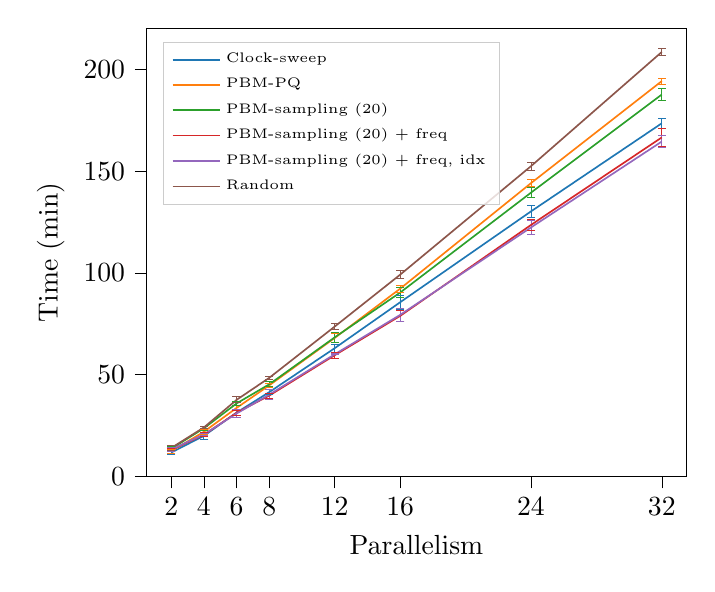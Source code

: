 % This file was created with tikzplotlib v0.10.1.
\begin{tikzpicture}

\definecolor{crimson2143940}{RGB}{214,39,40}
\definecolor{darkgray176}{RGB}{176,176,176}
\definecolor{darkorange25512714}{RGB}{255,127,14}
\definecolor{forestgreen4416044}{RGB}{44,160,44}
\definecolor{lightgray204}{RGB}{204,204,204}
\definecolor{mediumpurple148103189}{RGB}{148,103,189}
\definecolor{sienna1408675}{RGB}{140,86,75}
\definecolor{steelblue31119180}{RGB}{31,119,180}

\begin{axis}[
legend cell align={left},
legend style={
  font=\tiny,
  fill opacity=0.8,
  draw opacity=1,
  text opacity=1,
  at={(0.03,0.97)},
  anchor=north west,
  draw=lightgray204
},
tick align=outside,
tick pos=left,
%title={Time vs parallelism - TPCH},
x grid style={darkgray176},
xlabel={Parallelism},
xtick=data,
xmin=0.5, xmax=33.5,
xtick style={color=black},
y grid style={darkgray176},
ylabel={Time (min)},
ymin=0, ymax=220.28,
ytick style={color=black}
]
\path [draw=steelblue31119180, line width=0.3px]
(axis cs:2,10.82)
--(axis cs:2,12.773);

\path [draw=steelblue31119180, line width=0.3px]
(axis cs:4,18.371)
--(axis cs:4,21.609);

\path [draw=steelblue31119180, line width=0.3px]
(axis cs:6,29.897)
--(axis cs:6,32.97);

\path [draw=steelblue31119180, line width=0.3px]
(axis cs:8,40.272)
--(axis cs:8,42.728);

\path [draw=steelblue31119180, line width=0.3px]
(axis cs:12,61.186)
--(axis cs:12,64.961);

\path [draw=steelblue31119180, line width=0.3px]
(axis cs:16,82.295)
--(axis cs:16,88.952);

\path [draw=steelblue31119180, line width=0.3px]
(axis cs:24,127.424)
--(axis cs:24,133.116);

\path [draw=steelblue31119180, line width=0.3px]
(axis cs:32,170.991)
--(axis cs:32,176.149);

\addplot [line width=0.3px, steelblue31119180, mark=-, mark size=1.5, mark options={solid}, only marks, forget plot]
table {%
2 10.82
4 18.371
6 29.897
8 40.272
12 61.186
16 82.295
24 127.424
32 170.991
};
\addplot [line width=0.3px, steelblue31119180, mark=-, mark size=1.5, mark options={solid}, only marks, forget plot]
table {%
2 12.773
4 21.609
6 32.97
8 42.728
12 64.961
16 88.952
24 133.116
32 176.149
};
\path [draw=darkorange25512714, line width=0.3px]
(axis cs:2,11.405)
--(axis cs:2,13.542);

\path [draw=darkorange25512714, line width=0.3px]
(axis cs:4,20.719)
--(axis cs:4,23.274);

\path [draw=darkorange25512714, line width=0.3px]
(axis cs:6,32.657)
--(axis cs:6,34.796);

\path [draw=darkorange25512714, line width=0.3px]
(axis cs:8,43.689)
--(axis cs:8,45.951);

\path [draw=darkorange25512714, line width=0.3px]
(axis cs:12,66.076)
--(axis cs:12,70.137);

\path [draw=darkorange25512714, line width=0.3px]
(axis cs:16,90.5)
--(axis cs:16,94.086);

\path [draw=darkorange25512714, line width=0.3px]
(axis cs:24,142.484)
--(axis cs:24,145.803);

\path [draw=darkorange25512714, line width=0.3px]
(axis cs:32,192.778)
--(axis cs:32,195.815);

\addplot [line width=0.3px, darkorange25512714, mark=-, mark size=1.5, mark options={solid}, only marks, forget plot]
table {%
2 11.405
4 20.719
6 32.657
8 43.689
12 66.076
16 90.5
24 142.484
32 192.778
};
\addplot [line width=0.3px, darkorange25512714, mark=-, mark size=1.5, mark options={solid}, only marks, forget plot]
table {%
2 13.542
4 23.274
6 34.796
8 45.951
12 70.137
16 94.086
24 145.803
32 195.815
};
\path [draw=forestgreen4416044, line width=0.3px]
(axis cs:2,12.359)
--(axis cs:2,14.934);

\path [draw=forestgreen4416044, line width=0.3px]
(axis cs:4,22.695)
--(axis cs:4,24.752);

\path [draw=forestgreen4416044, line width=0.3px]
(axis cs:6,34.768)
--(axis cs:6,37.086);

\path [draw=forestgreen4416044, line width=0.3px]
(axis cs:8,44.056)
--(axis cs:8,46.624);

\path [draw=forestgreen4416044, line width=0.3px]
(axis cs:12,66.107)
--(axis cs:12,70.7);

\path [draw=forestgreen4416044, line width=0.3px]
(axis cs:16,87.827)
--(axis cs:16,92.933);

\path [draw=forestgreen4416044, line width=0.3px]
(axis cs:24,137.126)
--(axis cs:24,141.834);

\path [draw=forestgreen4416044, line width=0.3px]
(axis cs:32,184.605)
--(axis cs:32,190.769);

\addplot [line width=0.3px, forestgreen4416044, mark=-, mark size=1.5, mark options={solid}, only marks, forget plot]
table {%
2 12.359
4 22.695
6 34.768
8 44.056
12 66.107
16 87.827
24 137.126
32 184.605
};
\addplot [line width=0.3px, forestgreen4416044, mark=-, mark size=1.5, mark options={solid}, only marks, forget plot]
table {%
2 14.934
4 24.752
6 37.086
8 46.624
12 70.7
16 92.933
24 141.834
32 190.769
};
\path [draw=crimson2143940, line width=0.3px]
(axis cs:2,12.3)
--(axis cs:2,13.787);

\path [draw=crimson2143940, line width=0.3px]
(axis cs:4,19.522)
--(axis cs:4,21.484);

\path [draw=crimson2143940, line width=0.3px]
(axis cs:6,30.047)
--(axis cs:6,32.627);

\path [draw=crimson2143940, line width=0.3px]
(axis cs:8,38.522)
--(axis cs:8,41.085);

\path [draw=crimson2143940, line width=0.3px]
(axis cs:12,58.08)
--(axis cs:12,61.146);

\path [draw=crimson2143940, line width=0.3px]
(axis cs:16,76.206)
--(axis cs:16,81.608);

\path [draw=crimson2143940, line width=0.3px]
(axis cs:24,120.962)
--(axis cs:24,126.265);

\path [draw=crimson2143940, line width=0.3px]
(axis cs:32,162.19)
--(axis cs:32,171.07);

\addplot [line width=0.3px, crimson2143940, mark=-, mark size=1.5, mark options={solid}, only marks, forget plot]
table {%
2 12.3
4 19.522
6 30.047
8 38.522
12 58.08
16 76.206
24 120.962
32 162.19
};
\addplot [line width=0.3px, crimson2143940, mark=-, mark size=1.5, mark options={solid}, only marks, forget plot]
table {%
2 13.787
4 21.484
6 32.627
8 41.085
12 61.146
16 81.608
24 126.265
32 171.07
};
\path [draw=mediumpurple148103189, line width=0.3px]
(axis cs:2,12.349)
--(axis cs:2,14.184);

\path [draw=mediumpurple148103189, line width=0.3px]
(axis cs:4,20.051)
--(axis cs:4,21.39);

\path [draw=mediumpurple148103189, line width=0.3px]
(axis cs:6,28.93)
--(axis cs:6,32.997);

\path [draw=mediumpurple148103189, line width=0.3px]
(axis cs:8,38.025)
--(axis cs:8,42.562);

\path [draw=mediumpurple148103189, line width=0.3px]
(axis cs:12,59.838)
--(axis cs:12,60.302);

\path [draw=mediumpurple148103189, line width=0.3px]
(axis cs:16,76.203)
--(axis cs:16,82.637);

\path [draw=mediumpurple148103189, line width=0.3px]
(axis cs:24,118.914)
--(axis cs:24,125.839);

\path [draw=mediumpurple148103189, line width=0.3px]
(axis cs:32,161.747)
--(axis cs:32,167.446);

\addplot [line width=0.3px, mediumpurple148103189, mark=-, mark size=1.5, mark options={solid}, only marks, forget plot]
table {%
2 12.349
4 20.051
6 28.93
8 38.025
12 59.838
16 76.203
24 118.914
32 161.747
};
\addplot [line width=0.3px, mediumpurple148103189, mark=-, mark size=1.5, mark options={solid}, only marks, forget plot]
table {%
2 14.184
4 21.39
6 32.997
8 42.562
12 60.302
16 82.637
24 125.839
32 167.446
};
\path [draw=sienna1408675, line width=0.3px]
(axis cs:2,12.726)
--(axis cs:2,15.324);

\path [draw=sienna1408675, line width=0.3px]
(axis cs:4,23.533)
--(axis cs:4,24.725);

\path [draw=sienna1408675, line width=0.3px]
(axis cs:6,36.207)
--(axis cs:6,39.152);

\path [draw=sienna1408675, line width=0.3px]
(axis cs:8,47.896)
--(axis cs:8,49.162);

\path [draw=sienna1408675, line width=0.3px]
(axis cs:12,72.057)
--(axis cs:12,75.335);

\path [draw=sienna1408675, line width=0.3px]
(axis cs:16,97.182)
--(axis cs:16,101.168);

\path [draw=sienna1408675, line width=0.3px]
(axis cs:24,150.586)
--(axis cs:24,154.372);

\path [draw=sienna1408675, line width=0.3px]
(axis cs:32,206.919)
--(axis cs:32,210.306);

\addplot [line width=0.3px, sienna1408675, mark=-, mark size=1.5, mark options={solid}, only marks, forget plot]
table {%
2 12.726
4 23.533
6 36.207
8 47.896
12 72.057
16 97.182
24 150.586
32 206.919
};
\addplot [line width=0.3px, sienna1408675, mark=-, mark size=1.5, mark options={solid}, only marks, forget plot]
table {%
2 15.324
4 24.725
6 39.152
8 49.162
12 75.335
16 101.168
24 154.372
32 210.306
};
\addplot [semithick, steelblue31119180]
table {%
2 11.797
4 19.99
6 31.433
8 41.5
12 63.073
16 85.623
24 130.27
32 173.57
};
\addlegendentry{Clock-sweep}
\addplot [semithick, darkorange25512714]
table {%
2 12.473
4 21.997
6 33.727
8 44.82
12 68.107
16 92.293
24 144.143
32 194.297
};
\addlegendentry{PBM-PQ}
\addplot [semithick, forestgreen4416044]
table {%
2 13.647
4 23.723
6 35.927
8 45.34
12 68.403
16 90.38
24 139.48
32 187.687
};
\addlegendentry{PBM-sampling (20)}
\addplot [semithick, crimson2143940]
table {%
2 13.043
4 20.503
6 31.337
8 39.803
12 59.613
16 78.907
24 123.613
32 166.63
};
\addlegendentry{PBM-sampling (20) + freq}
\addplot [semithick, mediumpurple148103189]
table {%
2 13.267
4 20.72
6 30.963
8 40.293
12 60.07
16 79.42
24 122.377
32 164.597
};
\addlegendentry{PBM-sampling (20) + freq, idx}
\addplot [semithick, sienna1408675]
table {%
2 14.025
4 24.129
6 37.679
8 48.529
12 73.696
16 99.175
24 152.479
32 208.613
};
\addlegendentry{Random}
\end{axis}

\end{tikzpicture}

